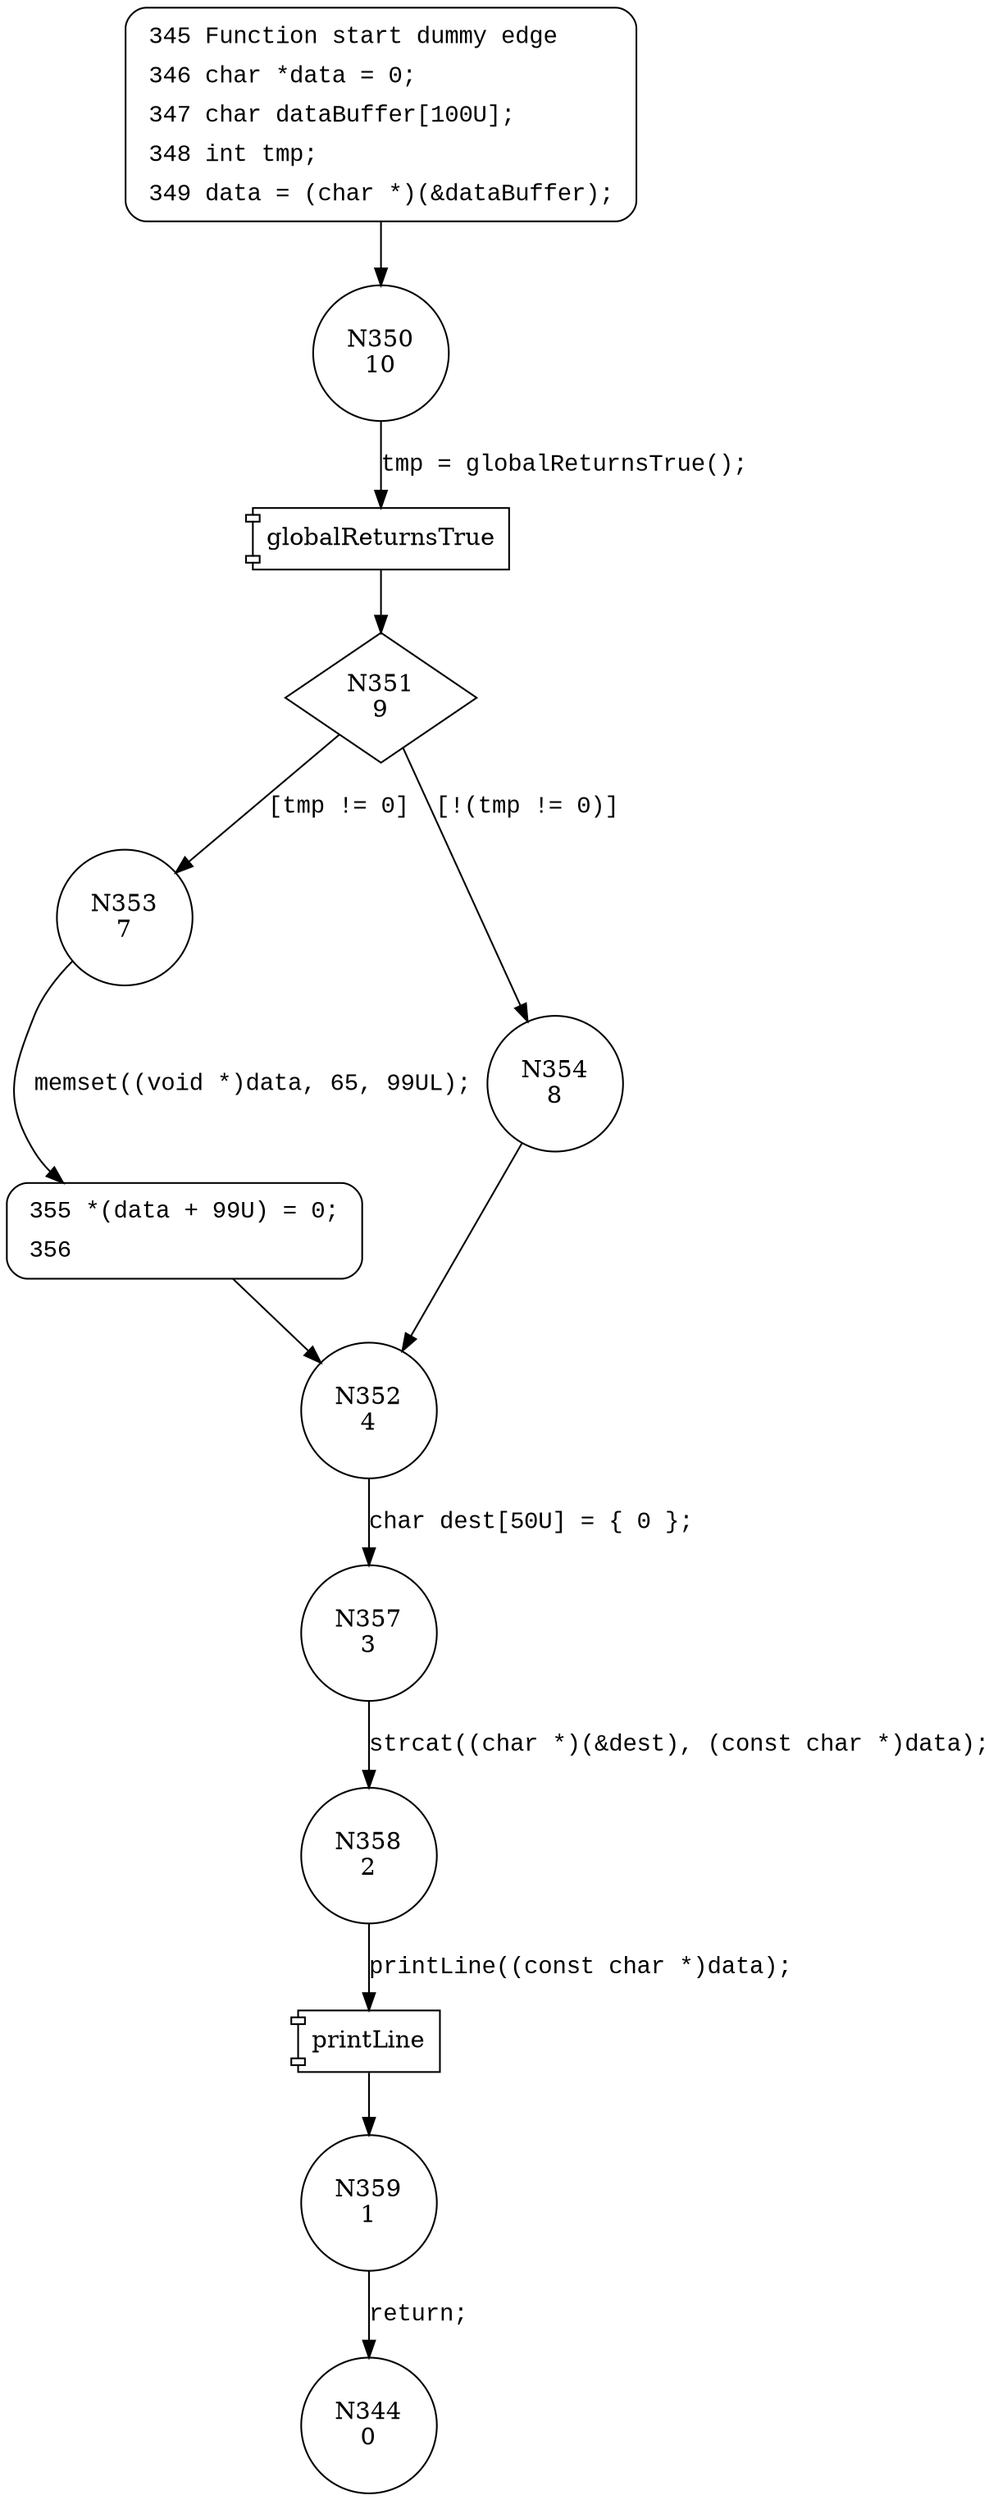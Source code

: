 digraph CWE121_Stack_Based_Buffer_Overflow__src_char_declare_cat_11_bad {
350 [shape="circle" label="N350\n10"]
351 [shape="diamond" label="N351\n9"]
353 [shape="circle" label="N353\n7"]
354 [shape="circle" label="N354\n8"]
352 [shape="circle" label="N352\n4"]
357 [shape="circle" label="N357\n3"]
358 [shape="circle" label="N358\n2"]
359 [shape="circle" label="N359\n1"]
355 [shape="circle" label="N355\n6"]
344 [shape="circle" label="N344\n0"]
345 [style="filled,bold" penwidth="1" fillcolor="white" fontname="Courier New" shape="Mrecord" label=<<table border="0" cellborder="0" cellpadding="3" bgcolor="white"><tr><td align="right">345</td><td align="left">Function start dummy edge</td></tr><tr><td align="right">346</td><td align="left">char *data = 0;</td></tr><tr><td align="right">347</td><td align="left">char dataBuffer[100U];</td></tr><tr><td align="right">348</td><td align="left">int tmp;</td></tr><tr><td align="right">349</td><td align="left">data = (char *)(&amp;dataBuffer);</td></tr></table>>]
345 -> 350[label=""]
355 [style="filled,bold" penwidth="1" fillcolor="white" fontname="Courier New" shape="Mrecord" label=<<table border="0" cellborder="0" cellpadding="3" bgcolor="white"><tr><td align="right">355</td><td align="left">*(data + 99U) = 0;</td></tr><tr><td align="right">356</td><td align="left"></td></tr></table>>]
355 -> 352[label=""]
100003 [shape="component" label="globalReturnsTrue"]
350 -> 100003 [label="tmp = globalReturnsTrue();" fontname="Courier New"]
100003 -> 351 [label="" fontname="Courier New"]
351 -> 353 [label="[tmp != 0]" fontname="Courier New"]
351 -> 354 [label="[!(tmp != 0)]" fontname="Courier New"]
352 -> 357 [label="char dest[50U] = { 0 };" fontname="Courier New"]
100004 [shape="component" label="printLine"]
358 -> 100004 [label="printLine((const char *)data);" fontname="Courier New"]
100004 -> 359 [label="" fontname="Courier New"]
353 -> 355 [label="memset((void *)data, 65, 99UL);" fontname="Courier New"]
354 -> 352 [label="" fontname="Courier New"]
357 -> 358 [label="strcat((char *)(&dest), (const char *)data);" fontname="Courier New"]
359 -> 344 [label="return;" fontname="Courier New"]
}